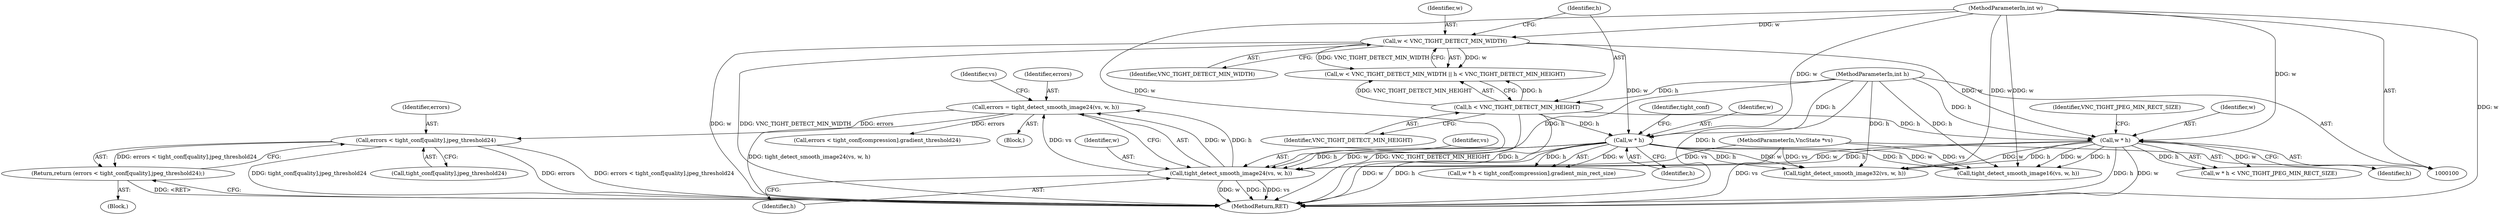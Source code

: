 digraph "0_qemu_9f64916da20eea67121d544698676295bbb105a7_4@array" {
"1000233" [label="(Call,errors < tight_conf[quality].jpeg_threshold24)"];
"1000214" [label="(Call,errors = tight_detect_smooth_image24(vs, w, h))"];
"1000216" [label="(Call,tight_detect_smooth_image24(vs, w, h))"];
"1000101" [label="(MethodParameterIn,VncState *vs)"];
"1000185" [label="(Call,w * h)"];
"1000151" [label="(Call,w < VNC_TIGHT_DETECT_MIN_WIDTH)"];
"1000102" [label="(MethodParameterIn,int w)"];
"1000154" [label="(Call,h < VNC_TIGHT_DETECT_MIN_HEIGHT)"];
"1000103" [label="(MethodParameterIn,int h)"];
"1000174" [label="(Call,w * h)"];
"1000232" [label="(Return,return (errors < tight_conf[quality].jpeg_threshold24);)"];
"1000174" [label="(Call,w * h)"];
"1000185" [label="(Call,w * h)"];
"1000187" [label="(Identifier,h)"];
"1000175" [label="(Identifier,w)"];
"1000190" [label="(Identifier,tight_conf)"];
"1000234" [label="(Identifier,errors)"];
"1000150" [label="(Call,w < VNC_TIGHT_DETECT_MIN_WIDTH || h < VNC_TIGHT_DETECT_MIN_HEIGHT)"];
"1000184" [label="(Call,w * h < tight_conf[compression].gradient_min_rect_size)"];
"1000177" [label="(Identifier,VNC_TIGHT_JPEG_MIN_RECT_SIZE)"];
"1000219" [label="(Identifier,h)"];
"1000156" [label="(Identifier,VNC_TIGHT_DETECT_MIN_HEIGHT)"];
"1000214" [label="(Call,errors = tight_detect_smooth_image24(vs, w, h))"];
"1000235" [label="(Call,tight_conf[quality].jpeg_threshold24)"];
"1000216" [label="(Call,tight_detect_smooth_image24(vs, w, h))"];
"1000155" [label="(Identifier,h)"];
"1000286" [label="(MethodReturn,RET)"];
"1000231" [label="(Block,)"];
"1000241" [label="(Call,errors < tight_conf[compression].gradient_threshold24)"];
"1000102" [label="(MethodParameterIn,int w)"];
"1000213" [label="(Block,)"];
"1000151" [label="(Call,w < VNC_TIGHT_DETECT_MIN_WIDTH)"];
"1000233" [label="(Call,errors < tight_conf[quality].jpeg_threshold24)"];
"1000252" [label="(Call,tight_detect_smooth_image32(vs, w, h))"];
"1000152" [label="(Identifier,w)"];
"1000153" [label="(Identifier,VNC_TIGHT_DETECT_MIN_WIDTH)"];
"1000173" [label="(Call,w * h < VNC_TIGHT_JPEG_MIN_RECT_SIZE)"];
"1000103" [label="(MethodParameterIn,int h)"];
"1000224" [label="(Identifier,vs)"];
"1000186" [label="(Identifier,w)"];
"1000217" [label="(Identifier,vs)"];
"1000176" [label="(Identifier,h)"];
"1000260" [label="(Call,tight_detect_smooth_image16(vs, w, h))"];
"1000232" [label="(Return,return (errors < tight_conf[quality].jpeg_threshold24);)"];
"1000101" [label="(MethodParameterIn,VncState *vs)"];
"1000215" [label="(Identifier,errors)"];
"1000154" [label="(Call,h < VNC_TIGHT_DETECT_MIN_HEIGHT)"];
"1000218" [label="(Identifier,w)"];
"1000233" -> "1000232"  [label="AST: "];
"1000233" -> "1000235"  [label="CFG: "];
"1000234" -> "1000233"  [label="AST: "];
"1000235" -> "1000233"  [label="AST: "];
"1000232" -> "1000233"  [label="CFG: "];
"1000233" -> "1000286"  [label="DDG: errors < tight_conf[quality].jpeg_threshold24"];
"1000233" -> "1000286"  [label="DDG: tight_conf[quality].jpeg_threshold24"];
"1000233" -> "1000286"  [label="DDG: errors"];
"1000233" -> "1000232"  [label="DDG: errors < tight_conf[quality].jpeg_threshold24"];
"1000214" -> "1000233"  [label="DDG: errors"];
"1000214" -> "1000213"  [label="AST: "];
"1000214" -> "1000216"  [label="CFG: "];
"1000215" -> "1000214"  [label="AST: "];
"1000216" -> "1000214"  [label="AST: "];
"1000224" -> "1000214"  [label="CFG: "];
"1000214" -> "1000286"  [label="DDG: tight_detect_smooth_image24(vs, w, h)"];
"1000216" -> "1000214"  [label="DDG: vs"];
"1000216" -> "1000214"  [label="DDG: w"];
"1000216" -> "1000214"  [label="DDG: h"];
"1000214" -> "1000241"  [label="DDG: errors"];
"1000216" -> "1000219"  [label="CFG: "];
"1000217" -> "1000216"  [label="AST: "];
"1000218" -> "1000216"  [label="AST: "];
"1000219" -> "1000216"  [label="AST: "];
"1000216" -> "1000286"  [label="DDG: h"];
"1000216" -> "1000286"  [label="DDG: vs"];
"1000216" -> "1000286"  [label="DDG: w"];
"1000101" -> "1000216"  [label="DDG: vs"];
"1000185" -> "1000216"  [label="DDG: w"];
"1000185" -> "1000216"  [label="DDG: h"];
"1000174" -> "1000216"  [label="DDG: w"];
"1000174" -> "1000216"  [label="DDG: h"];
"1000102" -> "1000216"  [label="DDG: w"];
"1000103" -> "1000216"  [label="DDG: h"];
"1000101" -> "1000100"  [label="AST: "];
"1000101" -> "1000286"  [label="DDG: vs"];
"1000101" -> "1000252"  [label="DDG: vs"];
"1000101" -> "1000260"  [label="DDG: vs"];
"1000185" -> "1000184"  [label="AST: "];
"1000185" -> "1000187"  [label="CFG: "];
"1000186" -> "1000185"  [label="AST: "];
"1000187" -> "1000185"  [label="AST: "];
"1000190" -> "1000185"  [label="CFG: "];
"1000185" -> "1000286"  [label="DDG: w"];
"1000185" -> "1000286"  [label="DDG: h"];
"1000185" -> "1000184"  [label="DDG: w"];
"1000185" -> "1000184"  [label="DDG: h"];
"1000151" -> "1000185"  [label="DDG: w"];
"1000102" -> "1000185"  [label="DDG: w"];
"1000154" -> "1000185"  [label="DDG: h"];
"1000103" -> "1000185"  [label="DDG: h"];
"1000185" -> "1000252"  [label="DDG: w"];
"1000185" -> "1000252"  [label="DDG: h"];
"1000185" -> "1000260"  [label="DDG: w"];
"1000185" -> "1000260"  [label="DDG: h"];
"1000151" -> "1000150"  [label="AST: "];
"1000151" -> "1000153"  [label="CFG: "];
"1000152" -> "1000151"  [label="AST: "];
"1000153" -> "1000151"  [label="AST: "];
"1000155" -> "1000151"  [label="CFG: "];
"1000150" -> "1000151"  [label="CFG: "];
"1000151" -> "1000286"  [label="DDG: w"];
"1000151" -> "1000286"  [label="DDG: VNC_TIGHT_DETECT_MIN_WIDTH"];
"1000151" -> "1000150"  [label="DDG: w"];
"1000151" -> "1000150"  [label="DDG: VNC_TIGHT_DETECT_MIN_WIDTH"];
"1000102" -> "1000151"  [label="DDG: w"];
"1000151" -> "1000174"  [label="DDG: w"];
"1000102" -> "1000100"  [label="AST: "];
"1000102" -> "1000286"  [label="DDG: w"];
"1000102" -> "1000174"  [label="DDG: w"];
"1000102" -> "1000252"  [label="DDG: w"];
"1000102" -> "1000260"  [label="DDG: w"];
"1000154" -> "1000150"  [label="AST: "];
"1000154" -> "1000156"  [label="CFG: "];
"1000155" -> "1000154"  [label="AST: "];
"1000156" -> "1000154"  [label="AST: "];
"1000150" -> "1000154"  [label="CFG: "];
"1000154" -> "1000286"  [label="DDG: h"];
"1000154" -> "1000286"  [label="DDG: VNC_TIGHT_DETECT_MIN_HEIGHT"];
"1000154" -> "1000150"  [label="DDG: h"];
"1000154" -> "1000150"  [label="DDG: VNC_TIGHT_DETECT_MIN_HEIGHT"];
"1000103" -> "1000154"  [label="DDG: h"];
"1000154" -> "1000174"  [label="DDG: h"];
"1000103" -> "1000100"  [label="AST: "];
"1000103" -> "1000286"  [label="DDG: h"];
"1000103" -> "1000174"  [label="DDG: h"];
"1000103" -> "1000252"  [label="DDG: h"];
"1000103" -> "1000260"  [label="DDG: h"];
"1000174" -> "1000173"  [label="AST: "];
"1000174" -> "1000176"  [label="CFG: "];
"1000175" -> "1000174"  [label="AST: "];
"1000176" -> "1000174"  [label="AST: "];
"1000177" -> "1000174"  [label="CFG: "];
"1000174" -> "1000286"  [label="DDG: h"];
"1000174" -> "1000286"  [label="DDG: w"];
"1000174" -> "1000173"  [label="DDG: w"];
"1000174" -> "1000173"  [label="DDG: h"];
"1000174" -> "1000252"  [label="DDG: w"];
"1000174" -> "1000252"  [label="DDG: h"];
"1000174" -> "1000260"  [label="DDG: w"];
"1000174" -> "1000260"  [label="DDG: h"];
"1000232" -> "1000231"  [label="AST: "];
"1000286" -> "1000232"  [label="CFG: "];
"1000232" -> "1000286"  [label="DDG: <RET>"];
}
